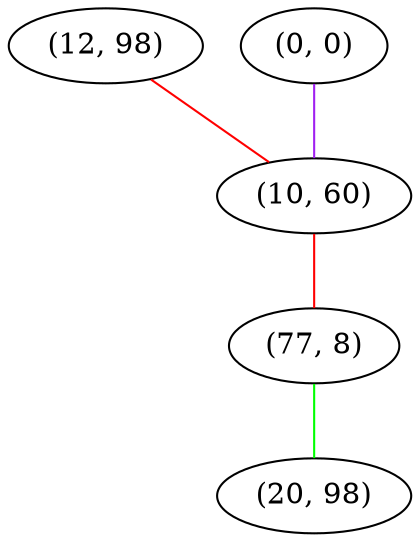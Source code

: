 graph "" {
"(12, 98)";
"(0, 0)";
"(10, 60)";
"(77, 8)";
"(20, 98)";
"(12, 98)" -- "(10, 60)"  [color=red, key=0, weight=1];
"(0, 0)" -- "(10, 60)"  [color=purple, key=0, weight=4];
"(10, 60)" -- "(77, 8)"  [color=red, key=0, weight=1];
"(77, 8)" -- "(20, 98)"  [color=green, key=0, weight=2];
}
